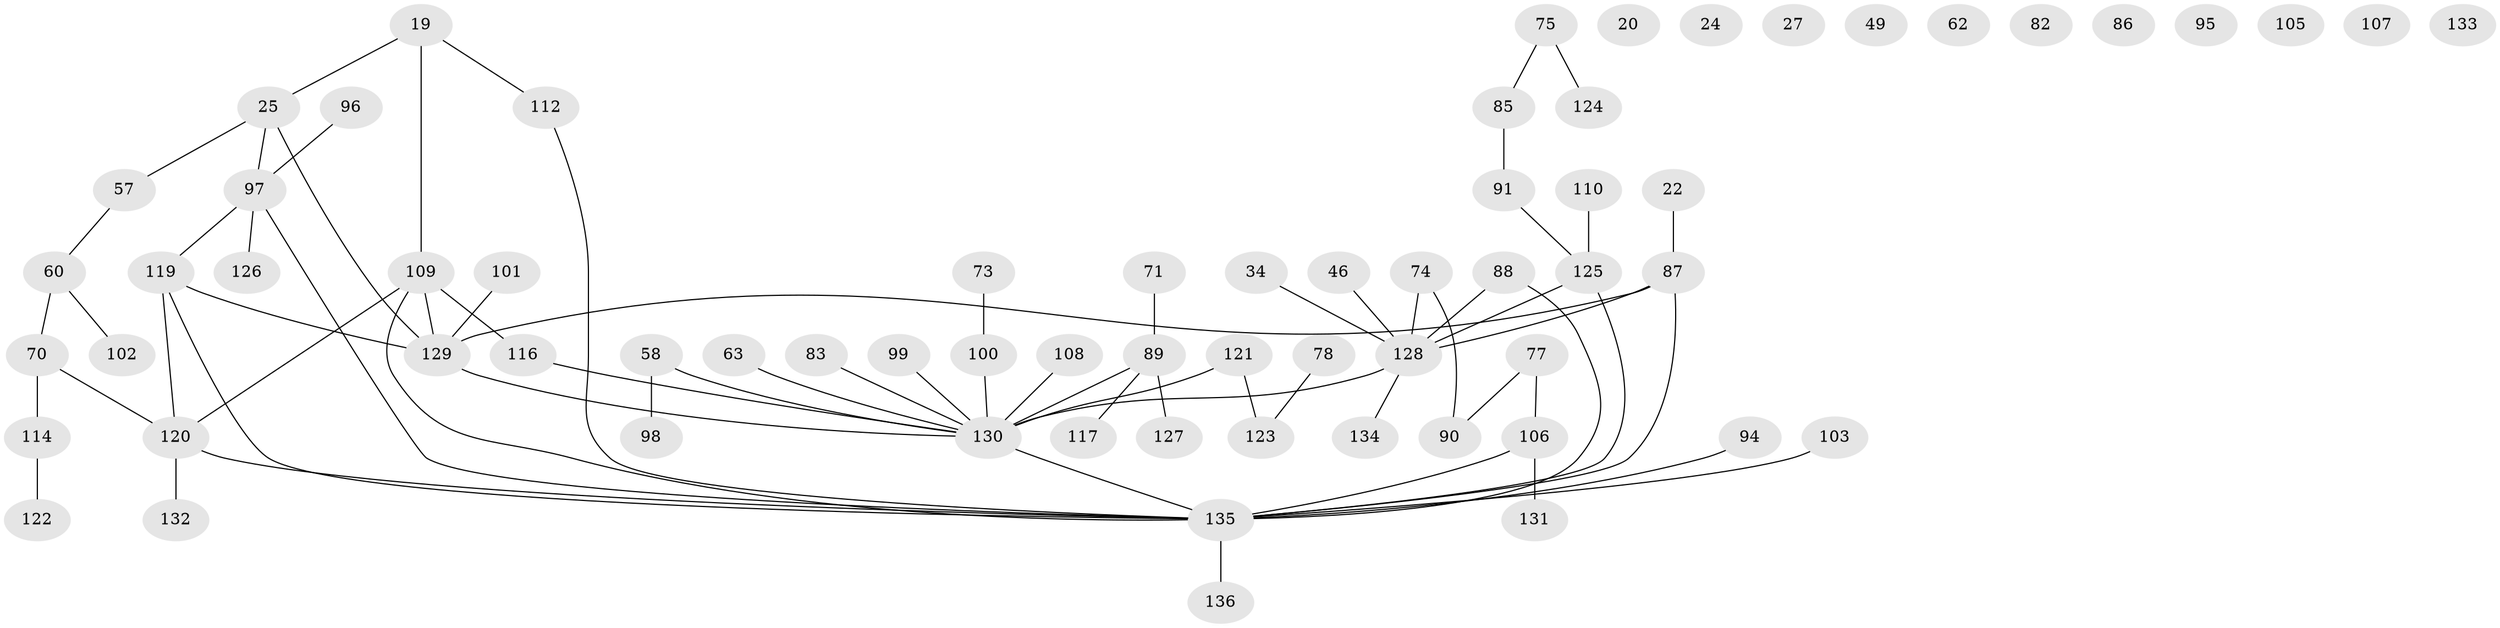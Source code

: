 // original degree distribution, {3: 0.21323529411764705, 2: 0.2647058823529412, 1: 0.29411764705882354, 8: 0.007352941176470588, 5: 0.051470588235294115, 4: 0.08088235294117647, 0: 0.07352941176470588, 6: 0.014705882352941176}
// Generated by graph-tools (version 1.1) at 2025/39/03/09/25 04:39:47]
// undirected, 68 vertices, 71 edges
graph export_dot {
graph [start="1"]
  node [color=gray90,style=filled];
  19 [super="+12"];
  20;
  22 [super="+16"];
  24;
  25;
  27;
  34 [super="+14"];
  46;
  49;
  57;
  58;
  60;
  62;
  63;
  70 [super="+36"];
  71;
  73;
  74 [super="+50"];
  75;
  77;
  78;
  82;
  83;
  85;
  86;
  87 [super="+47"];
  88;
  89 [super="+44+68"];
  90 [super="+52"];
  91;
  94;
  95;
  96;
  97;
  98;
  99;
  100;
  101;
  102 [super="+51"];
  103;
  105;
  106 [super="+59"];
  107;
  108;
  109 [super="+76+93+79"];
  110;
  112 [super="+111"];
  114 [super="+7+39"];
  116;
  117;
  119 [super="+21"];
  120 [super="+64+41+113+104+118"];
  121 [super="+28"];
  122;
  123 [super="+37"];
  124;
  125 [super="+13"];
  126;
  127;
  128 [super="+9+115"];
  129 [super="+42+72"];
  130 [super="+38+23+65"];
  131;
  132;
  133 [super="+32"];
  134;
  135 [super="+55+80+92"];
  136;
  19 -- 25 [weight=2];
  19 -- 109 [weight=2];
  19 -- 112;
  22 -- 87;
  25 -- 57;
  25 -- 97;
  25 -- 129;
  34 -- 128;
  46 -- 128;
  57 -- 60;
  58 -- 98;
  58 -- 130;
  60 -- 70 [weight=2];
  60 -- 102;
  63 -- 130;
  70 -- 114;
  70 -- 120;
  71 -- 89;
  73 -- 100;
  74 -- 90;
  74 -- 128;
  75 -- 85;
  75 -- 124;
  77 -- 106;
  77 -- 90;
  78 -- 123;
  83 -- 130;
  85 -- 91;
  87 -- 129;
  87 -- 128 [weight=2];
  87 -- 135;
  88 -- 128;
  88 -- 135;
  89 -- 127;
  89 -- 117;
  89 -- 130;
  91 -- 125;
  94 -- 135;
  96 -- 97;
  97 -- 119 [weight=2];
  97 -- 126;
  97 -- 135;
  99 -- 130;
  100 -- 130;
  101 -- 129;
  103 -- 135 [weight=2];
  106 -- 131;
  106 -- 135 [weight=2];
  108 -- 130;
  109 -- 129;
  109 -- 116;
  109 -- 135;
  109 -- 120;
  110 -- 125;
  112 -- 135;
  114 -- 122;
  116 -- 130;
  119 -- 129;
  119 -- 120;
  119 -- 135 [weight=2];
  120 -- 132;
  120 -- 135;
  121 -- 123;
  121 -- 130;
  125 -- 128;
  125 -- 135;
  128 -- 130 [weight=2];
  128 -- 134;
  129 -- 130;
  130 -- 135 [weight=2];
  135 -- 136;
}
